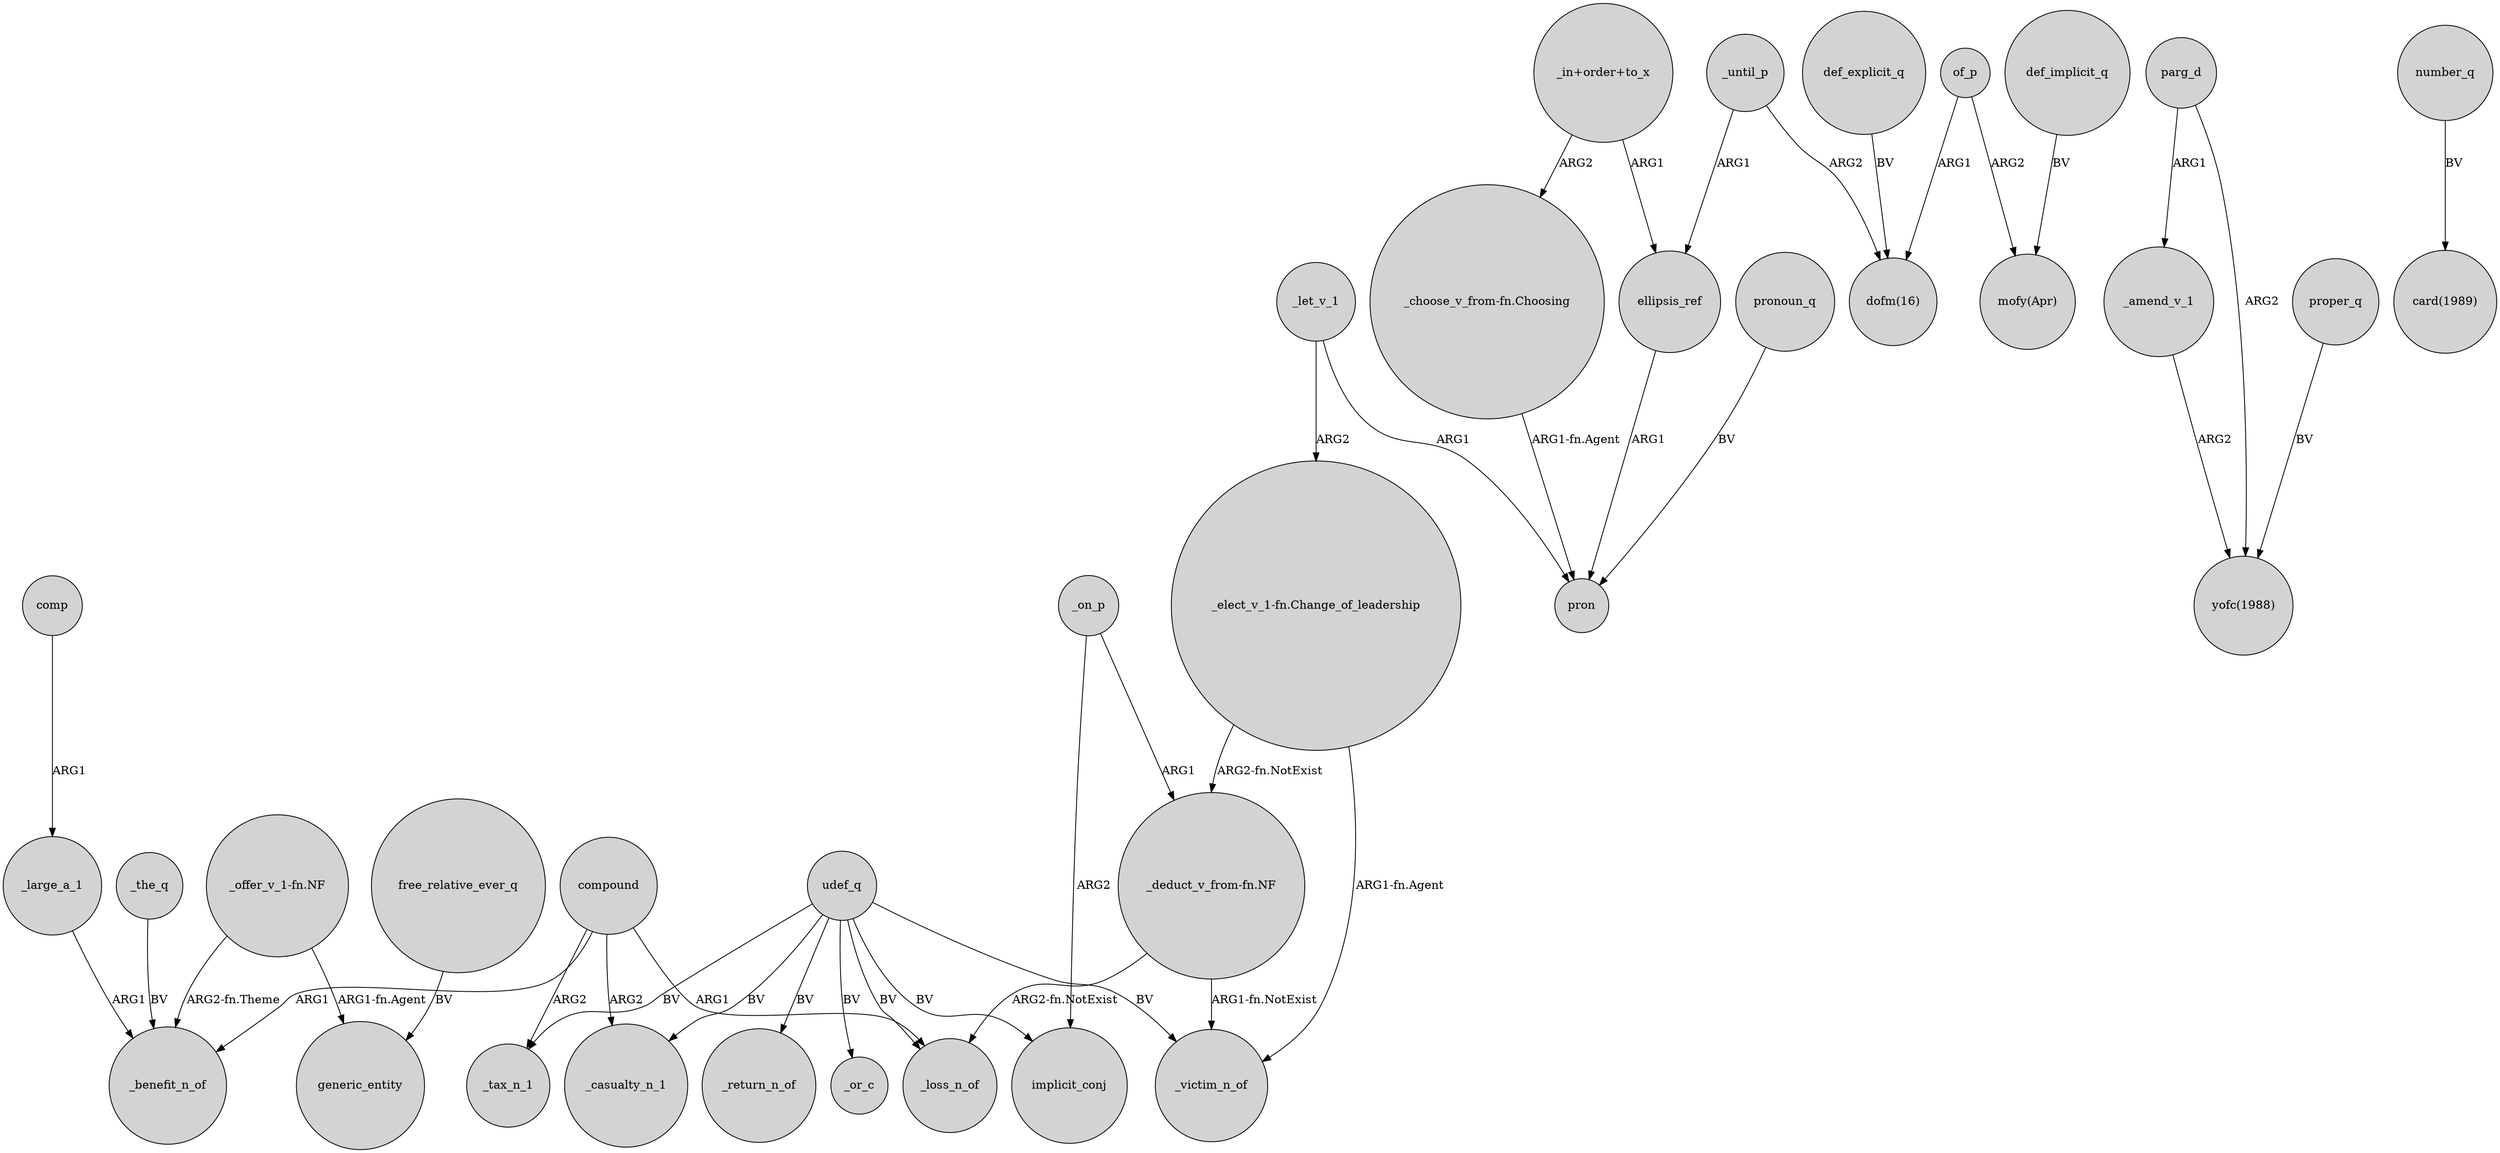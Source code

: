 digraph {
	node [shape=circle style=filled]
	_the_q -> _benefit_n_of [label=BV]
	_amend_v_1 -> "yofc(1988)" [label=ARG2]
	of_p -> "dofm(16)" [label=ARG1]
	of_p -> "mofy(Apr)" [label=ARG2]
	_on_p -> implicit_conj [label=ARG2]
	comp -> _large_a_1 [label=ARG1]
	"_choose_v_from-fn.Choosing" -> pron [label="ARG1-fn.Agent"]
	udef_q -> _return_n_of [label=BV]
	udef_q -> _victim_n_of [label=BV]
	udef_q -> _casualty_n_1 [label=BV]
	ellipsis_ref -> pron [label=ARG1]
	number_q -> "card(1989)" [label=BV]
	parg_d -> "yofc(1988)" [label=ARG2]
	"_offer_v_1-fn.NF" -> generic_entity [label="ARG1-fn.Agent"]
	udef_q -> _or_c [label=BV]
	udef_q -> implicit_conj [label=BV]
	def_implicit_q -> "mofy(Apr)" [label=BV]
	"_in+order+to_x" -> "_choose_v_from-fn.Choosing" [label=ARG2]
	compound -> _casualty_n_1 [label=ARG2]
	"_offer_v_1-fn.NF" -> _benefit_n_of [label="ARG2-fn.Theme"]
	pronoun_q -> pron [label=BV]
	udef_q -> _tax_n_1 [label=BV]
	free_relative_ever_q -> generic_entity [label=BV]
	_on_p -> "_deduct_v_from-fn.NF" [label=ARG1]
	proper_q -> "yofc(1988)" [label=BV]
	"_deduct_v_from-fn.NF" -> _victim_n_of [label="ARG1-fn.NotExist"]
	"_elect_v_1-fn.Change_of_leadership" -> _victim_n_of [label="ARG1-fn.Agent"]
	_until_p -> "dofm(16)" [label=ARG2]
	compound -> _benefit_n_of [label=ARG1]
	def_explicit_q -> "dofm(16)" [label=BV]
	"_in+order+to_x" -> ellipsis_ref [label=ARG1]
	"_elect_v_1-fn.Change_of_leadership" -> "_deduct_v_from-fn.NF" [label="ARG2-fn.NotExist"]
	_let_v_1 -> pron [label=ARG1]
	_let_v_1 -> "_elect_v_1-fn.Change_of_leadership" [label=ARG2]
	parg_d -> _amend_v_1 [label=ARG1]
	compound -> _loss_n_of [label=ARG1]
	"_deduct_v_from-fn.NF" -> _loss_n_of [label="ARG2-fn.NotExist"]
	compound -> _tax_n_1 [label=ARG2]
	_large_a_1 -> _benefit_n_of [label=ARG1]
	_until_p -> ellipsis_ref [label=ARG1]
	udef_q -> _loss_n_of [label=BV]
}
